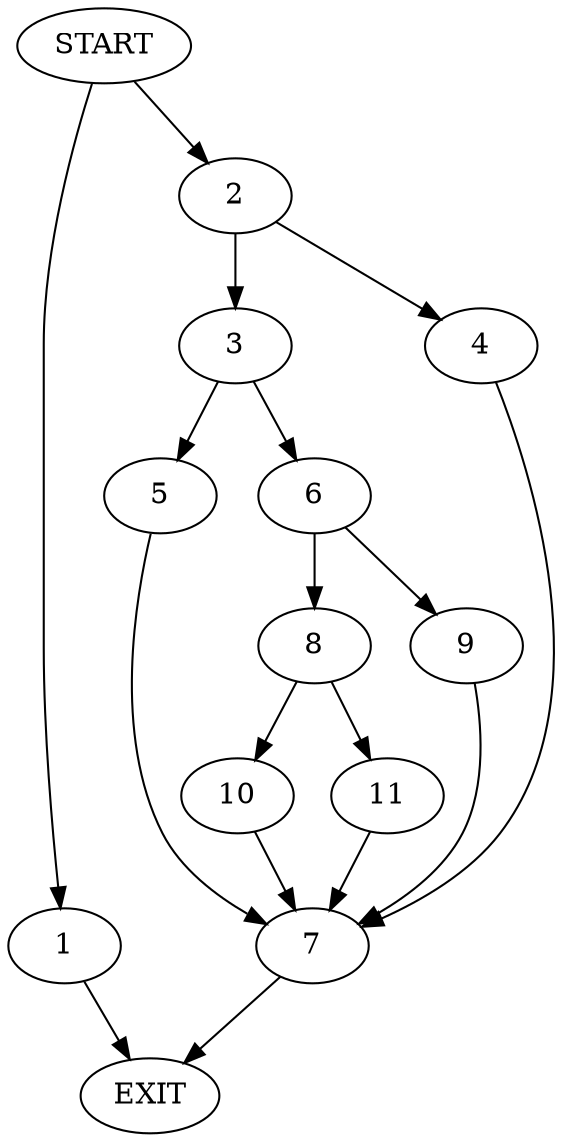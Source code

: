 digraph {
0 [label="START"]
12 [label="EXIT"]
0 -> 1
1 -> 12
0 -> 2
2 -> 3
2 -> 4
3 -> 5
3 -> 6
4 -> 7
6 -> 8
6 -> 9
5 -> 7
7 -> 12
8 -> 10
8 -> 11
9 -> 7
11 -> 7
10 -> 7
}
